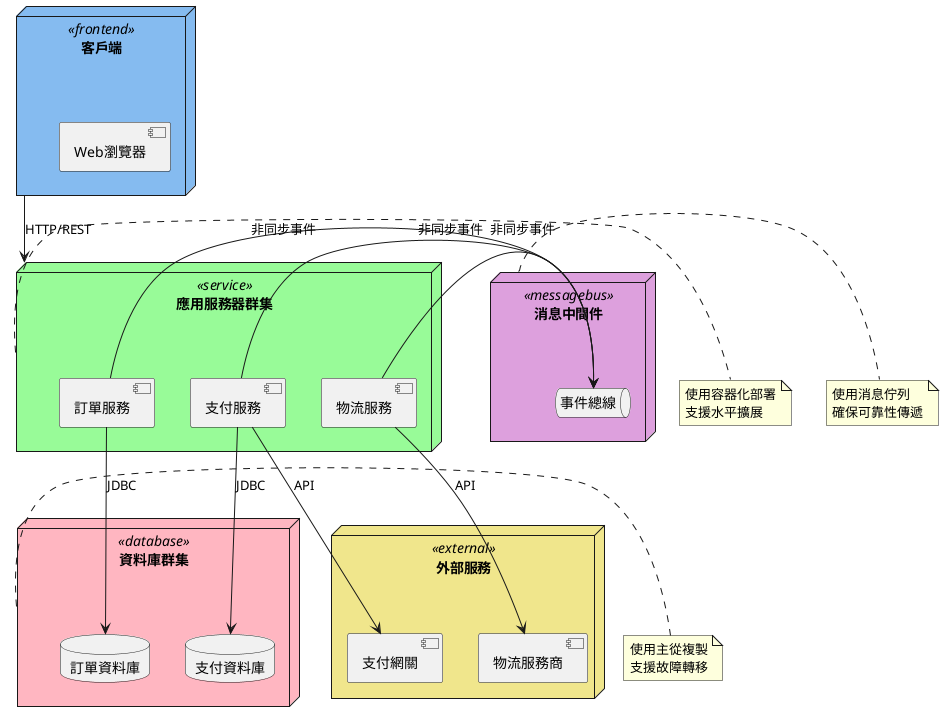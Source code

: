 @startuml 訂單系統部署圖
skinparam node {
    BackgroundColor<<frontend>> #85BBF0
    BackgroundColor<<service>> #98FB98
    BackgroundColor<<database>> #FFB6C1
    BackgroundColor<<messagebus>> #DDA0DD
    BackgroundColor<<external>> #F0E68C
}

node "客戶端" as Client <<frontend>> {
    component [Web瀏覽器]
}

node "應用服務器群集" as AppServer <<service>> {
    component [訂單服務] as OrderService
    component [支付服務] as PaymentService
    component [物流服務] as LogisticsService
}

node "資料庫群集" as Database <<database>> {
    database "訂單資料庫" as OrderDB
    database "支付資料庫" as PaymentDB
}

node "消息中間件" as MessageBroker <<messagebus>> {
    queue "事件總線" as EventBus
}

node "外部服務" as External <<external>> {
    component [支付網關] as PaymentGateway
    component [物流服務商] as LogisticsProvider
}

' 連接關係
Client -down-> AppServer : "HTTP/REST"

OrderService -down-> OrderDB : "JDBC"
PaymentService -down-> PaymentDB : "JDBC"

OrderService -right-> EventBus : "非同步事件"
PaymentService -right-> EventBus : "非同步事件"
LogisticsService -right-> EventBus : "非同步事件"

PaymentService -down-> PaymentGateway : "API"
LogisticsService -down-> LogisticsProvider : "API"

' 註解
note right of AppServer
  使用容器化部署
  支援水平擴展
end note

note right of Database
  使用主從複製
  支援故障轉移
end note

note right of MessageBroker
  使用消息佇列
  確保可靠性傳遞
end note

@enduml

